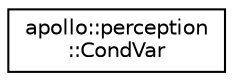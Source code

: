 digraph "Graphical Class Hierarchy"
{
  edge [fontname="Helvetica",fontsize="10",labelfontname="Helvetica",labelfontsize="10"];
  node [fontname="Helvetica",fontsize="10",shape=record];
  rankdir="LR";
  Node1 [label="apollo::perception\l::CondVar",height=0.2,width=0.4,color="black", fillcolor="white", style="filled",URL="$classapollo_1_1perception_1_1CondVar.html"];
}
